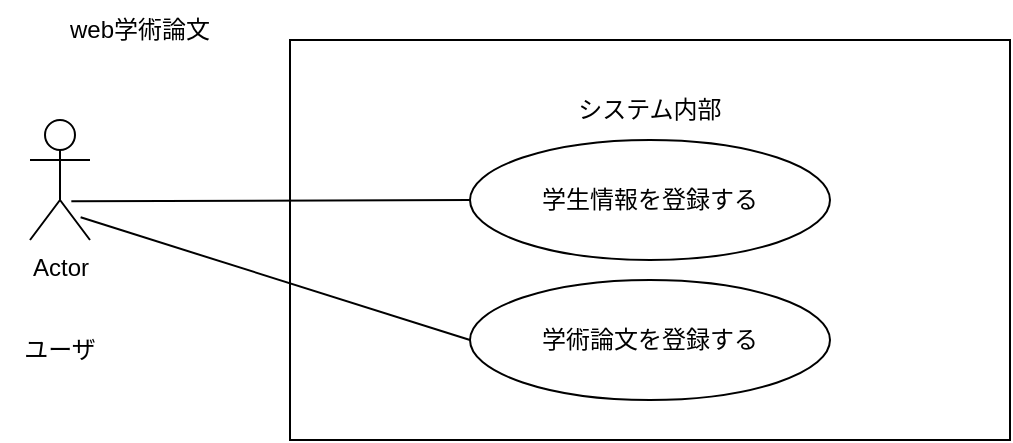 <mxfile>
    <diagram id="P18f0PKtWycVrK0a9oLN" name="ページ1">
        <mxGraphModel dx="576" dy="419" grid="1" gridSize="10" guides="1" tooltips="1" connect="1" arrows="1" fold="1" page="1" pageScale="1" pageWidth="827" pageHeight="1169" math="0" shadow="0">
            <root>
                <mxCell id="0"/>
                <mxCell id="1" parent="0"/>
                <mxCell id="2" value="Actor" style="shape=umlActor;verticalLabelPosition=bottom;verticalAlign=top;html=1;" vertex="1" parent="1">
                    <mxGeometry x="30" y="80" width="30" height="60" as="geometry"/>
                </mxCell>
                <mxCell id="3" value="ユーザ" style="text;html=1;align=center;verticalAlign=middle;whiteSpace=wrap;rounded=0;" vertex="1" parent="1">
                    <mxGeometry x="15" y="180" width="60" height="30" as="geometry"/>
                </mxCell>
                <mxCell id="7" value="" style="rounded=0;whiteSpace=wrap;html=1;" vertex="1" parent="1">
                    <mxGeometry x="160" y="40" width="360" height="200" as="geometry"/>
                </mxCell>
                <mxCell id="8" value="システム内部" style="text;html=1;align=center;verticalAlign=middle;whiteSpace=wrap;rounded=0;" vertex="1" parent="1">
                    <mxGeometry x="290" y="60" width="100" height="30" as="geometry"/>
                </mxCell>
                <mxCell id="9" value="学生情報を登録する" style="ellipse;whiteSpace=wrap;html=1;" vertex="1" parent="1">
                    <mxGeometry x="250" y="90" width="180" height="60" as="geometry"/>
                </mxCell>
                <mxCell id="10" value="学術論文を登録する" style="ellipse;whiteSpace=wrap;html=1;" vertex="1" parent="1">
                    <mxGeometry x="250" y="160" width="180" height="60" as="geometry"/>
                </mxCell>
                <mxCell id="13" value="" style="endArrow=none;html=1;exitX=0.689;exitY=0.678;exitDx=0;exitDy=0;exitPerimeter=0;entryX=0;entryY=0.5;entryDx=0;entryDy=0;" edge="1" parent="1" source="2" target="9">
                    <mxGeometry width="50" height="50" relative="1" as="geometry">
                        <mxPoint x="90" y="90" as="sourcePoint"/>
                        <mxPoint x="140" y="40" as="targetPoint"/>
                    </mxGeometry>
                </mxCell>
                <mxCell id="14" value="" style="endArrow=none;html=1;exitX=0.844;exitY=0.811;exitDx=0;exitDy=0;exitPerimeter=0;entryX=0;entryY=0.5;entryDx=0;entryDy=0;" edge="1" parent="1" source="2" target="10">
                    <mxGeometry width="50" height="50" relative="1" as="geometry">
                        <mxPoint x="270" y="240" as="sourcePoint"/>
                        <mxPoint x="320" y="190" as="targetPoint"/>
                    </mxGeometry>
                </mxCell>
                <mxCell id="15" value="web学術論文" style="text;html=1;align=center;verticalAlign=middle;whiteSpace=wrap;rounded=0;" vertex="1" parent="1">
                    <mxGeometry x="40" y="20" width="90" height="30" as="geometry"/>
                </mxCell>
            </root>
        </mxGraphModel>
    </diagram>
</mxfile>